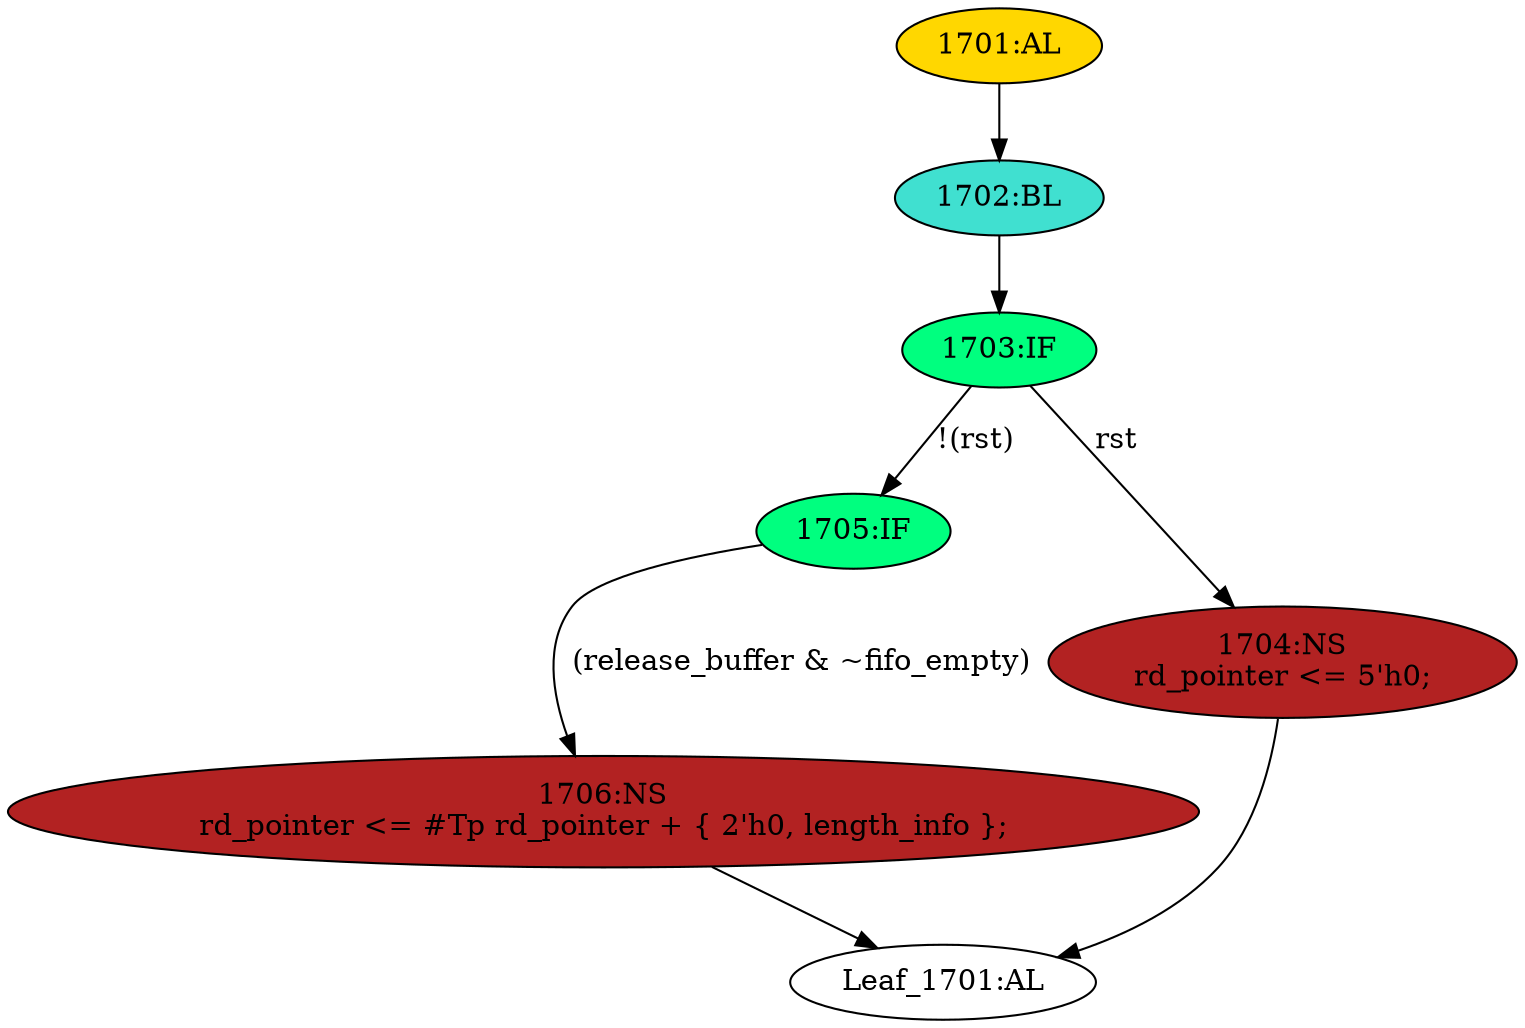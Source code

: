 strict digraph "" {
	node [label="\N"];
	"1702:BL"	 [ast="<pyverilog.vparser.ast.Block object at 0x7f44f6bbd990>",
		fillcolor=turquoise,
		label="1702:BL",
		statements="[]",
		style=filled,
		typ=Block];
	"1703:IF"	 [ast="<pyverilog.vparser.ast.IfStatement object at 0x7f44f6bbdb50>",
		fillcolor=springgreen,
		label="1703:IF",
		statements="[]",
		style=filled,
		typ=IfStatement];
	"1702:BL" -> "1703:IF"	 [cond="[]",
		lineno=None];
	"Leaf_1701:AL"	 [def_var="['rd_pointer']",
		label="Leaf_1701:AL"];
	"1705:IF"	 [ast="<pyverilog.vparser.ast.IfStatement object at 0x7f44f6bbdc10>",
		fillcolor=springgreen,
		label="1705:IF",
		statements="[]",
		style=filled,
		typ=IfStatement];
	"1706:NS"	 [ast="<pyverilog.vparser.ast.NonblockingSubstitution object at 0x7f44f6bbda10>",
		fillcolor=firebrick,
		label="1706:NS
rd_pointer <= #Tp rd_pointer + { 2'h0, length_info };",
		statements="[<pyverilog.vparser.ast.NonblockingSubstitution object at 0x7f44f6bbda10>]",
		style=filled,
		typ=NonblockingSubstitution];
	"1705:IF" -> "1706:NS"	 [cond="['release_buffer', 'fifo_empty']",
		label="(release_buffer & ~fifo_empty)",
		lineno=1705];
	"1703:IF" -> "1705:IF"	 [cond="['rst']",
		label="!(rst)",
		lineno=1703];
	"1704:NS"	 [ast="<pyverilog.vparser.ast.NonblockingSubstitution object at 0x7f44f6b75ed0>",
		fillcolor=firebrick,
		label="1704:NS
rd_pointer <= 5'h0;",
		statements="[<pyverilog.vparser.ast.NonblockingSubstitution object at 0x7f44f6b75ed0>]",
		style=filled,
		typ=NonblockingSubstitution];
	"1703:IF" -> "1704:NS"	 [cond="['rst']",
		label=rst,
		lineno=1703];
	"1701:AL"	 [ast="<pyverilog.vparser.ast.Always object at 0x7f44f6b75d10>",
		clk_sens=True,
		fillcolor=gold,
		label="1701:AL",
		sens="['clk', 'rst']",
		statements="[]",
		style=filled,
		typ=Always,
		use_var="['rst', 'length_info', 'fifo_empty', 'rd_pointer', 'release_buffer']"];
	"1701:AL" -> "1702:BL"	 [cond="[]",
		lineno=None];
	"1704:NS" -> "Leaf_1701:AL"	 [cond="[]",
		lineno=None];
	"1706:NS" -> "Leaf_1701:AL"	 [cond="[]",
		lineno=None];
}

